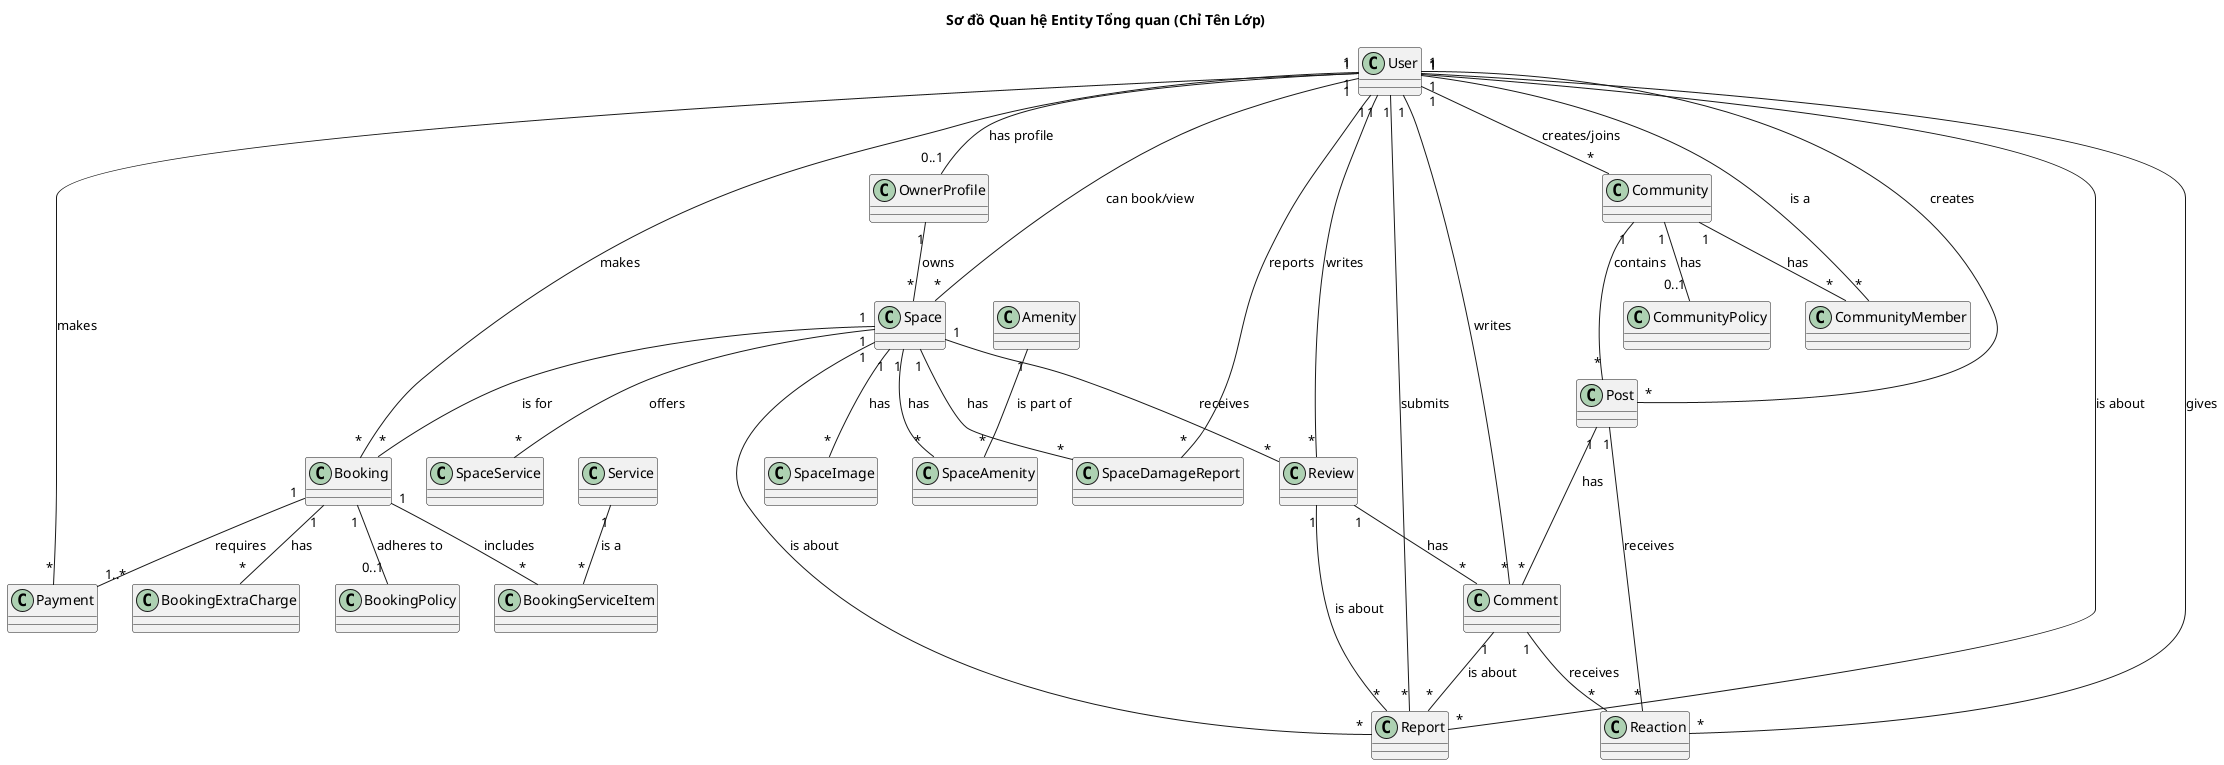 @startuml
title Sơ đồ Quan hệ Entity Tổng quan (Chỉ Tên Lớp)

class User
class OwnerProfile
class Space

class Booking
class BookingExtraCharge
class BookingPolicy
class BookingServiceItem
class Payment
class Service

class Review
class Comment
class Reaction
class Report

class Community
class CommunityMember
class CommunityPolicy
class Post

class SpaceAmenity
class Amenity
class SpaceDamageReport
class SpaceImage
class SpaceService

User "1" -- "0..1" OwnerProfile : has profile
OwnerProfile "1" -- "*" Space : owns
User "1" -- "*" Space : can book/view

User "1" -- "*" Booking : makes
Space "1" -- "*" Booking : is for
Booking "1" -- "*" BookingServiceItem : includes
Booking "1" -- "*" BookingExtraCharge : has
Booking "1" -- "0..1" BookingPolicy : adheres to
Service "1" -- "*" BookingServiceItem : is a

Booking "1" -- "1..*" Payment : requires
User "1" -- "*" Payment : makes

User "1" -- "*" Review : writes
Space "1" -- "*" Review : receives
User "1" -- "*" Comment : writes
Review "1" -- "*" Comment : has
Post "1" -- "*" Comment : has
User "1" -- "*" Reaction : gives
Post "1" -- "*" Reaction : receives
Comment "1" -- "*" Reaction : receives
User "1" -- "*" Report : submits
Space "1" -- "*" Report : is about
User "1" -- "*" Report : is about
Review "1" -- "*" Report : is about
Comment "1" -- "*" Report : is about

User "1" -- "*" Community : creates/joins
Community "1" -- "*" CommunityMember : has
User "1" -- "*" CommunityMember : is a
Community "1" -- "0..1" CommunityPolicy : has
Community "1" -- "*" Post : contains
User "1" -- "*" Post : creates

Space "1" -- "*" SpaceImage : has
Space "1" -- "*" SpaceDamageReport : has
User "1" -- "*" SpaceDamageReport : reports

Space "1" -- "*" SpaceAmenity : has
Amenity "1" -- "*" SpaceAmenity : is part of

Space "1" -- "*" SpaceService : offers

@enduml
